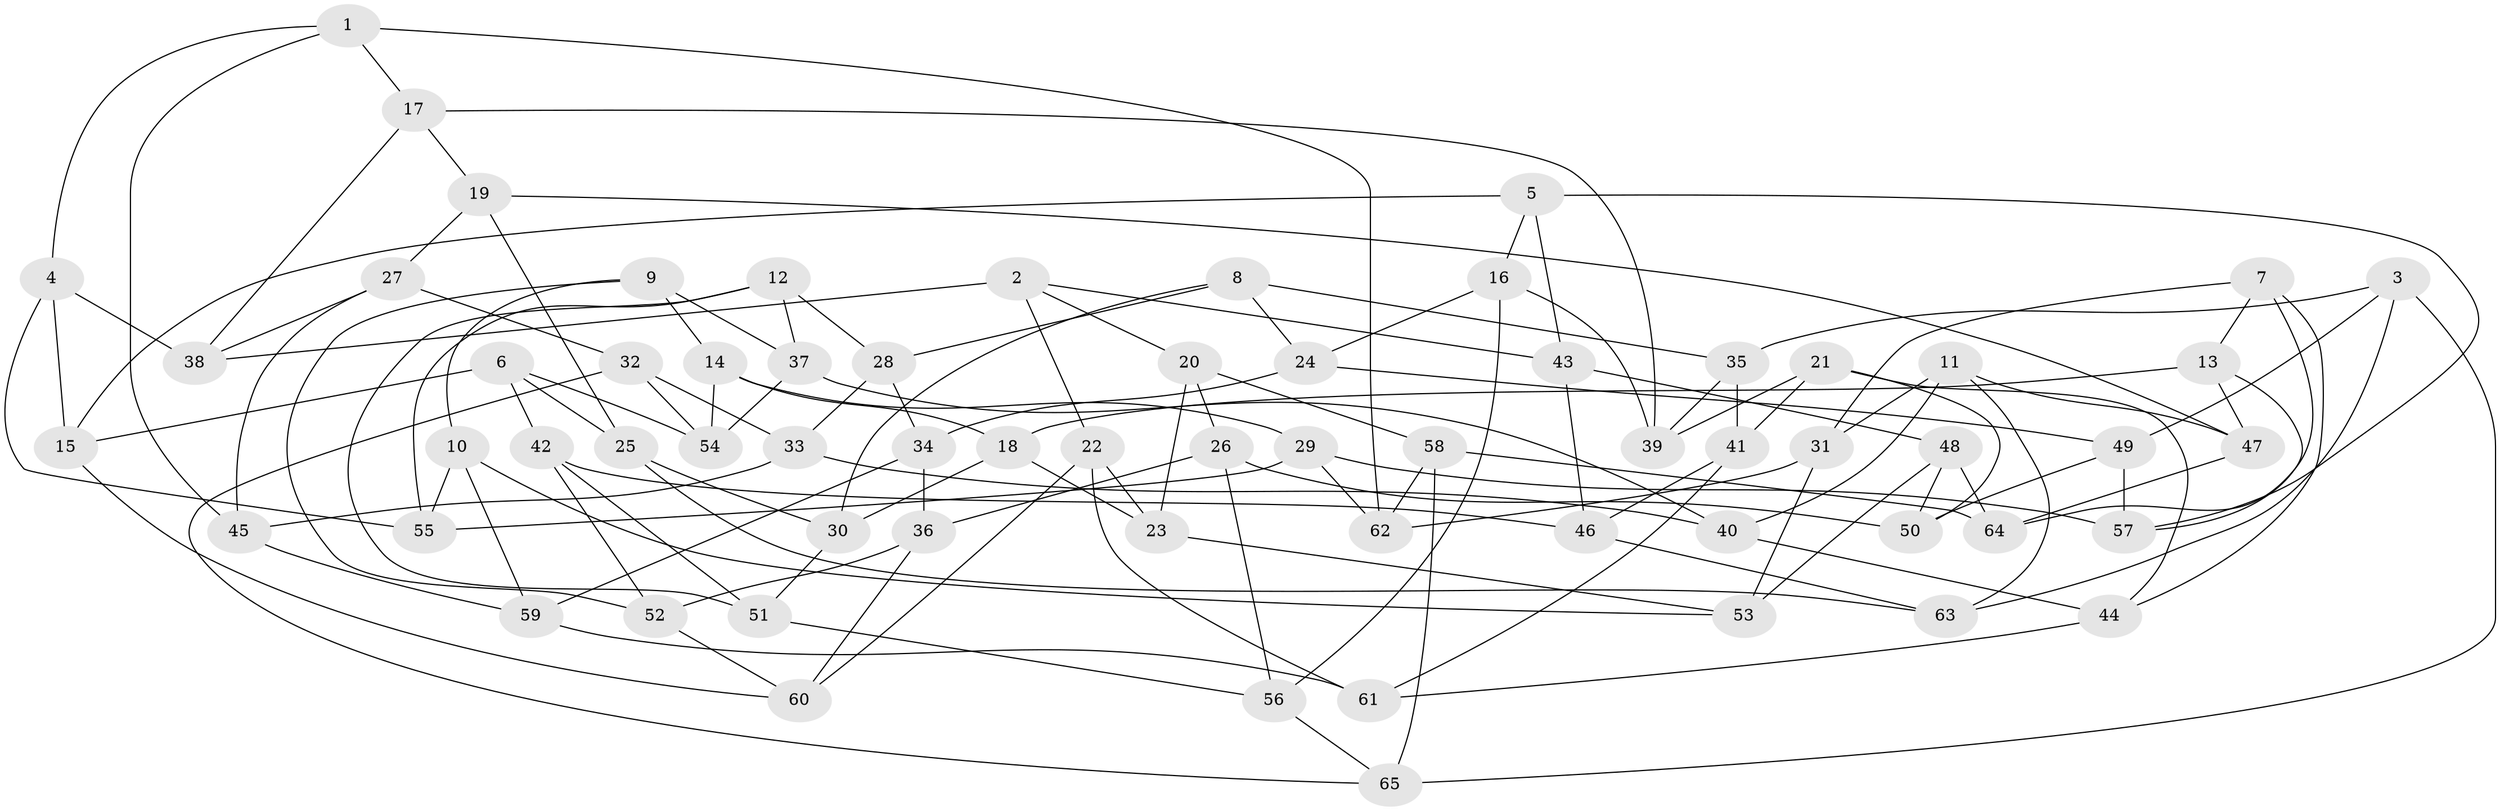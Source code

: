 // Generated by graph-tools (version 1.1) at 2025/50/03/09/25 03:50:44]
// undirected, 65 vertices, 130 edges
graph export_dot {
graph [start="1"]
  node [color=gray90,style=filled];
  1;
  2;
  3;
  4;
  5;
  6;
  7;
  8;
  9;
  10;
  11;
  12;
  13;
  14;
  15;
  16;
  17;
  18;
  19;
  20;
  21;
  22;
  23;
  24;
  25;
  26;
  27;
  28;
  29;
  30;
  31;
  32;
  33;
  34;
  35;
  36;
  37;
  38;
  39;
  40;
  41;
  42;
  43;
  44;
  45;
  46;
  47;
  48;
  49;
  50;
  51;
  52;
  53;
  54;
  55;
  56;
  57;
  58;
  59;
  60;
  61;
  62;
  63;
  64;
  65;
  1 -- 45;
  1 -- 4;
  1 -- 62;
  1 -- 17;
  2 -- 20;
  2 -- 38;
  2 -- 43;
  2 -- 22;
  3 -- 35;
  3 -- 63;
  3 -- 49;
  3 -- 65;
  4 -- 38;
  4 -- 55;
  4 -- 15;
  5 -- 15;
  5 -- 43;
  5 -- 16;
  5 -- 57;
  6 -- 15;
  6 -- 42;
  6 -- 25;
  6 -- 54;
  7 -- 44;
  7 -- 13;
  7 -- 64;
  7 -- 31;
  8 -- 28;
  8 -- 30;
  8 -- 35;
  8 -- 24;
  9 -- 52;
  9 -- 37;
  9 -- 14;
  9 -- 10;
  10 -- 59;
  10 -- 55;
  10 -- 53;
  11 -- 63;
  11 -- 31;
  11 -- 47;
  11 -- 40;
  12 -- 37;
  12 -- 55;
  12 -- 28;
  12 -- 51;
  13 -- 57;
  13 -- 18;
  13 -- 47;
  14 -- 29;
  14 -- 18;
  14 -- 54;
  15 -- 60;
  16 -- 39;
  16 -- 24;
  16 -- 56;
  17 -- 19;
  17 -- 38;
  17 -- 39;
  18 -- 30;
  18 -- 23;
  19 -- 47;
  19 -- 25;
  19 -- 27;
  20 -- 26;
  20 -- 23;
  20 -- 58;
  21 -- 39;
  21 -- 44;
  21 -- 50;
  21 -- 41;
  22 -- 60;
  22 -- 61;
  22 -- 23;
  23 -- 53;
  24 -- 49;
  24 -- 34;
  25 -- 63;
  25 -- 30;
  26 -- 50;
  26 -- 56;
  26 -- 36;
  27 -- 32;
  27 -- 38;
  27 -- 45;
  28 -- 33;
  28 -- 34;
  29 -- 57;
  29 -- 55;
  29 -- 62;
  30 -- 51;
  31 -- 53;
  31 -- 62;
  32 -- 54;
  32 -- 65;
  32 -- 33;
  33 -- 40;
  33 -- 45;
  34 -- 36;
  34 -- 59;
  35 -- 39;
  35 -- 41;
  36 -- 60;
  36 -- 52;
  37 -- 54;
  37 -- 40;
  40 -- 44;
  41 -- 46;
  41 -- 61;
  42 -- 51;
  42 -- 46;
  42 -- 52;
  43 -- 48;
  43 -- 46;
  44 -- 61;
  45 -- 59;
  46 -- 63;
  47 -- 64;
  48 -- 50;
  48 -- 64;
  48 -- 53;
  49 -- 50;
  49 -- 57;
  51 -- 56;
  52 -- 60;
  56 -- 65;
  58 -- 65;
  58 -- 62;
  58 -- 64;
  59 -- 61;
}
